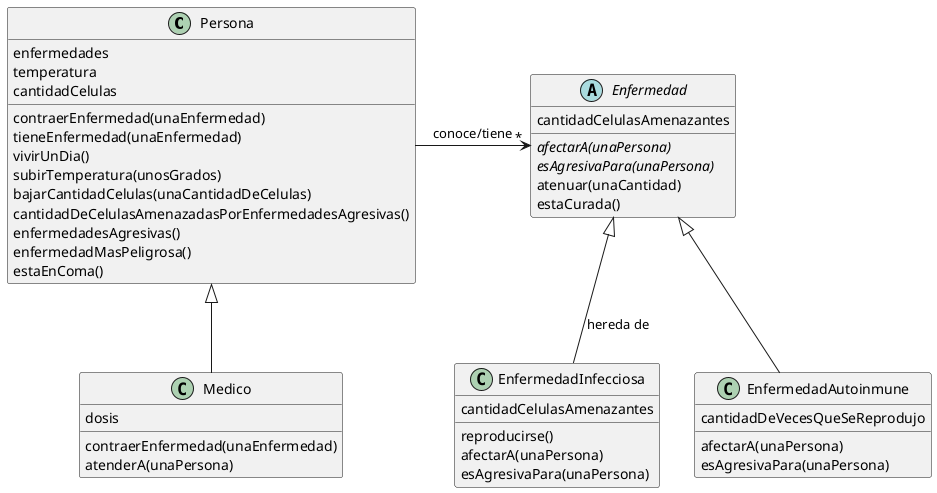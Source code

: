 @startuml
class Persona {
  enfermedades
  temperatura
  cantidadCelulas

  contraerEnfermedad(unaEnfermedad)
  tieneEnfermedad(unaEnfermedad)
  vivirUnDia()
  subirTemperatura(unosGrados)
  bajarCantidadCelulas(unaCantidadDeCelulas)
  cantidadDeCelulasAmenazadasPorEnfermedadesAgresivas()
  enfermedadesAgresivas()
  enfermedadMasPeligrosa()
  estaEnComa()
}

class Medico extends Persona {
  dosis

  contraerEnfermedad(unaEnfermedad)
  atenderA(unaPersona)
}

class EnfermedadInfecciosa {
  cantidadCelulasAmenazantes

  reproducirse()
  afectarA(unaPersona)
  esAgresivaPara(unaPersona)
}

class EnfermedadAutoinmune extends Enfermedad {
  cantidadDeVecesQueSeReprodujo

  afectarA(unaPersona)
  esAgresivaPara(unaPersona)
}

abstract class Enfermedad {
  cantidadCelulasAmenazantes

  {abstract} afectarA(unaPersona)
  {abstract} esAgresivaPara(unaPersona)
  atenuar(unaCantidad)
  estaCurada()
}

Enfermedad "*" <-l- Persona : conoce/tiene
Enfermedad <|-- EnfermedadInfecciosa : hereda de
@enduml
